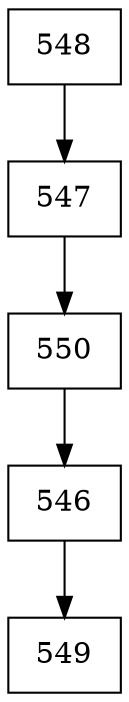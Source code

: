 digraph G {
  node [shape=record];
  node0 [label="{548}"];
  node0 -> node1;
  node1 [label="{547}"];
  node1 -> node2;
  node2 [label="{550}"];
  node2 -> node3;
  node3 [label="{546}"];
  node3 -> node4;
  node4 [label="{549}"];
}
